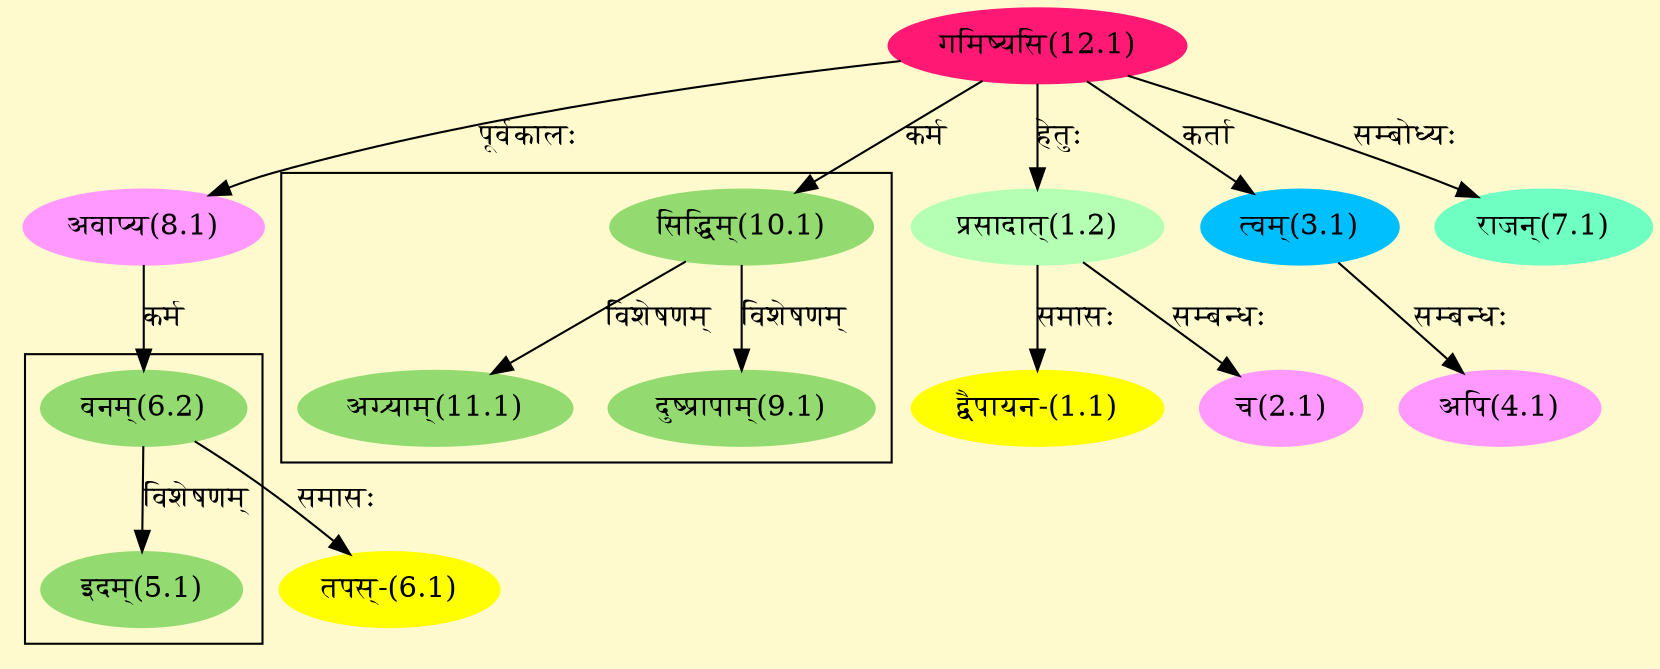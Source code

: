 digraph G{
rankdir=BT;
 compound=true;
 bgcolor="lemonchiffon1";

subgraph cluster_1{
Node5_1 [style=filled, color="#93DB70" label = "इदम्(5.1)"]
Node6_2 [style=filled, color="#93DB70" label = "वनम्(6.2)"]

}

subgraph cluster_2{
Node9_1 [style=filled, color="#93DB70" label = "दुष्प्रापाम्(9.1)"]
Node10_1 [style=filled, color="#93DB70" label = "सिद्धिम्(10.1)"]
Node11_1 [style=filled, color="#93DB70" label = "अग्र्याम्(11.1)"]

}
Node1_1 [style=filled, color="#FFFF00" label = "द्वैपायन-(1.1)"]
Node1_2 [style=filled, color="#B4FFB4" label = "प्रसादात्(1.2)"]
Node12_1 [style=filled, color="#FF1975" label = "गमिष्यसि(12.1)"]
Node2_1 [style=filled, color="#FF99FF" label = "च(2.1)"]
Node3_1 [style=filled, color="#00BFFF" label = "त्वम्(3.1)"]
Node4_1 [style=filled, color="#FF99FF" label = "अपि(4.1)"]
Node6_1 [style=filled, color="#FFFF00" label = "तपस्-(6.1)"]
Node6_2 [style=filled, color="#93DB70" label = "वनम्(6.2)"]
Node8_1 [style=filled, color="#FF99FF" label = "अवाप्य(8.1)"]
Node7_1 [style=filled, color="#6FFFC3" label = "राजन्(7.1)"]
Node10_1 [style=filled, color="#93DB70" label = "सिद्धिम्(10.1)"]
/* Start of Relations section */

Node1_1 -> Node1_2 [  label="समासः"  dir="back" ]
Node1_2 -> Node12_1 [  label="हेतुः"  dir="back" ]
Node2_1 -> Node1_2 [  label="सम्बन्धः"  dir="back" ]
Node3_1 -> Node12_1 [  label="कर्ता"  dir="back" ]
Node4_1 -> Node3_1 [  label="सम्बन्धः"  dir="back" ]
Node5_1 -> Node6_2 [  label="विशेषणम्"  dir="back" ]
Node6_1 -> Node6_2 [  label="समासः"  dir="back" ]
Node6_2 -> Node8_1 [  label="कर्म"  dir="back" ]
Node7_1 -> Node12_1 [  label="सम्बोध्यः"  dir="back" ]
Node8_1 -> Node12_1 [  label="पूर्वकालः"  dir="back" ]
Node9_1 -> Node10_1 [  label="विशेषणम्"  dir="back" ]
Node10_1 -> Node12_1 [  label="कर्म"  dir="back" ]
Node11_1 -> Node10_1 [  label="विशेषणम्"  dir="back" ]
}
